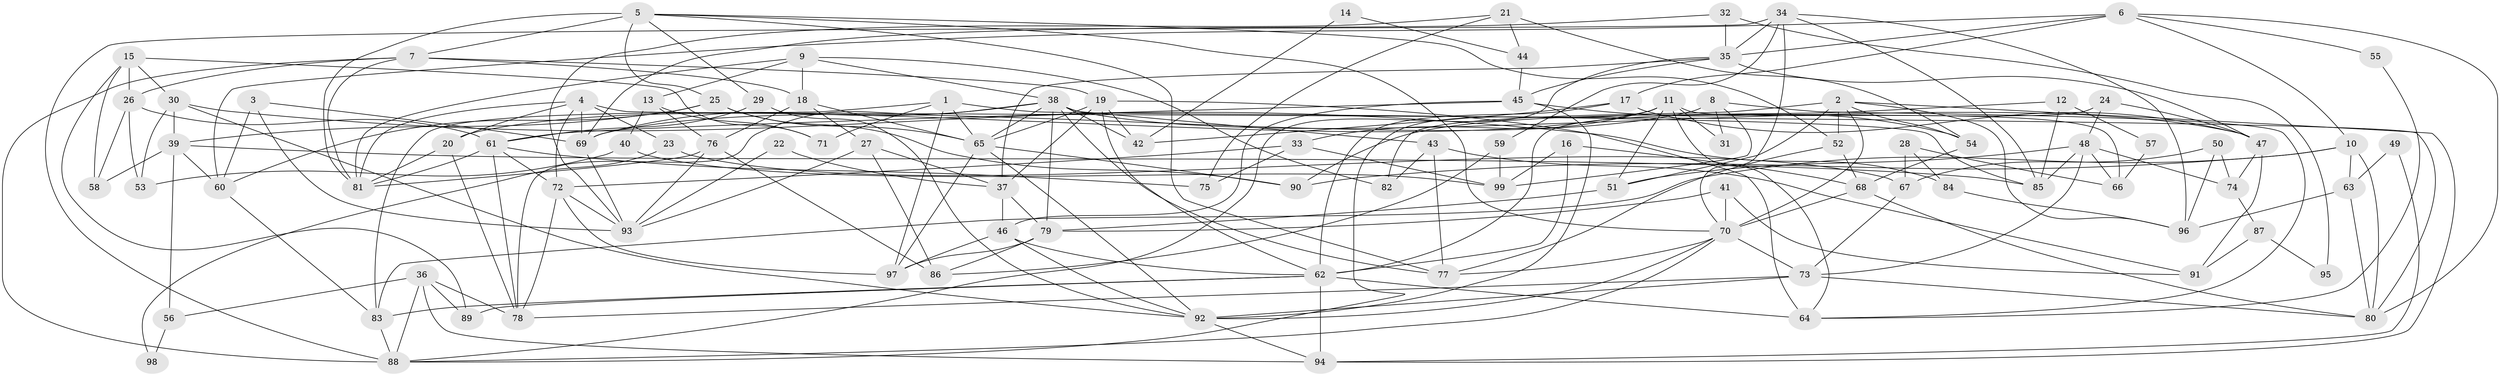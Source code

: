 // original degree distribution, {4: 0.2642857142857143, 6: 0.1, 5: 0.16428571428571428, 7: 0.02857142857142857, 3: 0.35, 8: 0.014285714285714285, 2: 0.07857142857142857}
// Generated by graph-tools (version 1.1) at 2025/37/03/04/25 23:37:10]
// undirected, 99 vertices, 229 edges
graph export_dot {
  node [color=gray90,style=filled];
  1;
  2;
  3;
  4;
  5;
  6;
  7;
  8;
  9;
  10;
  11;
  12;
  13;
  14;
  15;
  16;
  17;
  18;
  19;
  20;
  21;
  22;
  23;
  24;
  25;
  26;
  27;
  28;
  29;
  30;
  31;
  32;
  33;
  34;
  35;
  36;
  37;
  38;
  39;
  40;
  41;
  42;
  43;
  44;
  45;
  46;
  47;
  48;
  49;
  50;
  51;
  52;
  53;
  54;
  55;
  56;
  57;
  58;
  59;
  60;
  61;
  62;
  63;
  64;
  65;
  66;
  67;
  68;
  69;
  70;
  71;
  72;
  73;
  74;
  75;
  76;
  77;
  78;
  79;
  80;
  81;
  82;
  83;
  84;
  85;
  86;
  87;
  88;
  89;
  90;
  91;
  92;
  93;
  94;
  95;
  96;
  97;
  98;
  99;
  1 -- 65 [weight=1.0];
  1 -- 71 [weight=1.0];
  1 -- 83 [weight=1.0];
  1 -- 85 [weight=1.0];
  1 -- 97 [weight=1.0];
  2 -- 51 [weight=1.0];
  2 -- 52 [weight=1.0];
  2 -- 54 [weight=1.0];
  2 -- 70 [weight=1.0];
  2 -- 82 [weight=1.0];
  2 -- 94 [weight=1.0];
  2 -- 96 [weight=1.0];
  3 -- 60 [weight=1.0];
  3 -- 69 [weight=1.0];
  3 -- 93 [weight=1.0];
  4 -- 20 [weight=1.0];
  4 -- 23 [weight=1.0];
  4 -- 69 [weight=2.0];
  4 -- 72 [weight=1.0];
  4 -- 80 [weight=1.0];
  4 -- 81 [weight=1.0];
  5 -- 7 [weight=1.0];
  5 -- 25 [weight=1.0];
  5 -- 29 [weight=1.0];
  5 -- 52 [weight=1.0];
  5 -- 70 [weight=1.0];
  5 -- 77 [weight=1.0];
  5 -- 81 [weight=1.0];
  6 -- 10 [weight=1.0];
  6 -- 17 [weight=1.0];
  6 -- 35 [weight=1.0];
  6 -- 55 [weight=1.0];
  6 -- 60 [weight=1.0];
  6 -- 80 [weight=1.0];
  7 -- 18 [weight=1.0];
  7 -- 19 [weight=1.0];
  7 -- 26 [weight=1.0];
  7 -- 81 [weight=1.0];
  7 -- 88 [weight=1.0];
  8 -- 31 [weight=1.0];
  8 -- 64 [weight=1.0];
  8 -- 69 [weight=1.0];
  8 -- 99 [weight=1.0];
  9 -- 13 [weight=1.0];
  9 -- 18 [weight=1.0];
  9 -- 38 [weight=1.0];
  9 -- 81 [weight=1.0];
  9 -- 82 [weight=1.0];
  10 -- 63 [weight=1.0];
  10 -- 80 [weight=1.0];
  10 -- 83 [weight=1.0];
  10 -- 90 [weight=1.0];
  11 -- 20 [weight=1.0];
  11 -- 31 [weight=1.0];
  11 -- 33 [weight=1.0];
  11 -- 51 [weight=1.0];
  11 -- 64 [weight=1.0];
  11 -- 66 [weight=1.0];
  11 -- 88 [weight=1.0];
  12 -- 57 [weight=1.0];
  12 -- 85 [weight=1.0];
  12 -- 90 [weight=1.0];
  13 -- 40 [weight=1.0];
  13 -- 71 [weight=1.0];
  13 -- 76 [weight=1.0];
  14 -- 42 [weight=1.0];
  14 -- 44 [weight=1.0];
  15 -- 26 [weight=1.0];
  15 -- 30 [weight=1.0];
  15 -- 58 [weight=1.0];
  15 -- 71 [weight=1.0];
  15 -- 89 [weight=1.0];
  16 -- 62 [weight=1.0];
  16 -- 68 [weight=1.0];
  16 -- 99 [weight=1.0];
  17 -- 42 [weight=1.0];
  17 -- 47 [weight=1.0];
  17 -- 62 [weight=1.0];
  18 -- 27 [weight=1.0];
  18 -- 65 [weight=1.0];
  18 -- 76 [weight=2.0];
  19 -- 37 [weight=1.0];
  19 -- 42 [weight=1.0];
  19 -- 62 [weight=1.0];
  19 -- 64 [weight=1.0];
  19 -- 65 [weight=1.0];
  20 -- 78 [weight=1.0];
  20 -- 81 [weight=1.0];
  21 -- 44 [weight=1.0];
  21 -- 54 [weight=1.0];
  21 -- 75 [weight=1.0];
  21 -- 93 [weight=1.0];
  22 -- 37 [weight=1.0];
  22 -- 93 [weight=1.0];
  23 -- 67 [weight=1.0];
  23 -- 98 [weight=1.0];
  24 -- 47 [weight=1.0];
  24 -- 48 [weight=1.0];
  24 -- 62 [weight=1.0];
  25 -- 39 [weight=1.0];
  25 -- 60 [weight=1.0];
  25 -- 65 [weight=1.0];
  25 -- 90 [weight=1.0];
  26 -- 53 [weight=1.0];
  26 -- 58 [weight=1.0];
  26 -- 61 [weight=1.0];
  27 -- 37 [weight=1.0];
  27 -- 86 [weight=1.0];
  27 -- 93 [weight=1.0];
  28 -- 66 [weight=1.0];
  28 -- 67 [weight=1.0];
  28 -- 84 [weight=1.0];
  29 -- 61 [weight=1.0];
  29 -- 92 [weight=1.0];
  30 -- 39 [weight=1.0];
  30 -- 53 [weight=1.0];
  30 -- 84 [weight=1.0];
  30 -- 92 [weight=1.0];
  32 -- 35 [weight=1.0];
  32 -- 69 [weight=1.0];
  32 -- 95 [weight=1.0];
  33 -- 72 [weight=1.0];
  33 -- 75 [weight=1.0];
  33 -- 99 [weight=1.0];
  34 -- 35 [weight=1.0];
  34 -- 59 [weight=1.0];
  34 -- 70 [weight=1.0];
  34 -- 85 [weight=1.0];
  34 -- 88 [weight=2.0];
  34 -- 96 [weight=1.0];
  35 -- 37 [weight=1.0];
  35 -- 45 [weight=2.0];
  35 -- 47 [weight=1.0];
  35 -- 88 [weight=1.0];
  36 -- 56 [weight=1.0];
  36 -- 78 [weight=1.0];
  36 -- 88 [weight=1.0];
  36 -- 89 [weight=1.0];
  36 -- 94 [weight=1.0];
  37 -- 46 [weight=1.0];
  37 -- 79 [weight=1.0];
  38 -- 42 [weight=2.0];
  38 -- 43 [weight=1.0];
  38 -- 47 [weight=1.0];
  38 -- 65 [weight=1.0];
  38 -- 69 [weight=1.0];
  38 -- 77 [weight=1.0];
  38 -- 78 [weight=1.0];
  38 -- 79 [weight=1.0];
  39 -- 56 [weight=1.0];
  39 -- 58 [weight=1.0];
  39 -- 60 [weight=1.0];
  39 -- 85 [weight=1.0];
  40 -- 53 [weight=1.0];
  40 -- 99 [weight=1.0];
  41 -- 70 [weight=1.0];
  41 -- 79 [weight=1.0];
  41 -- 91 [weight=1.0];
  43 -- 77 [weight=1.0];
  43 -- 82 [weight=1.0];
  43 -- 91 [weight=1.0];
  44 -- 45 [weight=1.0];
  45 -- 46 [weight=1.0];
  45 -- 54 [weight=1.0];
  45 -- 61 [weight=1.0];
  45 -- 92 [weight=1.0];
  46 -- 62 [weight=1.0];
  46 -- 92 [weight=1.0];
  46 -- 97 [weight=1.0];
  47 -- 74 [weight=1.0];
  47 -- 91 [weight=1.0];
  48 -- 51 [weight=1.0];
  48 -- 66 [weight=1.0];
  48 -- 73 [weight=1.0];
  48 -- 74 [weight=1.0];
  48 -- 85 [weight=1.0];
  49 -- 63 [weight=1.0];
  49 -- 94 [weight=1.0];
  50 -- 67 [weight=1.0];
  50 -- 74 [weight=1.0];
  50 -- 96 [weight=1.0];
  51 -- 79 [weight=1.0];
  52 -- 68 [weight=1.0];
  52 -- 77 [weight=1.0];
  54 -- 68 [weight=1.0];
  55 -- 64 [weight=1.0];
  56 -- 98 [weight=1.0];
  57 -- 66 [weight=1.0];
  59 -- 86 [weight=1.0];
  59 -- 99 [weight=1.0];
  60 -- 83 [weight=1.0];
  61 -- 72 [weight=2.0];
  61 -- 75 [weight=1.0];
  61 -- 78 [weight=1.0];
  61 -- 81 [weight=1.0];
  62 -- 64 [weight=2.0];
  62 -- 83 [weight=1.0];
  62 -- 89 [weight=1.0];
  62 -- 94 [weight=1.0];
  63 -- 80 [weight=1.0];
  63 -- 96 [weight=2.0];
  65 -- 90 [weight=1.0];
  65 -- 92 [weight=1.0];
  65 -- 97 [weight=1.0];
  67 -- 73 [weight=1.0];
  68 -- 70 [weight=1.0];
  68 -- 80 [weight=1.0];
  69 -- 93 [weight=1.0];
  70 -- 73 [weight=1.0];
  70 -- 77 [weight=1.0];
  70 -- 88 [weight=1.0];
  70 -- 92 [weight=1.0];
  72 -- 78 [weight=1.0];
  72 -- 93 [weight=1.0];
  72 -- 97 [weight=1.0];
  73 -- 78 [weight=1.0];
  73 -- 80 [weight=1.0];
  73 -- 92 [weight=1.0];
  74 -- 87 [weight=1.0];
  76 -- 81 [weight=1.0];
  76 -- 86 [weight=1.0];
  76 -- 93 [weight=1.0];
  79 -- 86 [weight=1.0];
  79 -- 97 [weight=1.0];
  83 -- 88 [weight=1.0];
  84 -- 96 [weight=1.0];
  87 -- 91 [weight=1.0];
  87 -- 95 [weight=1.0];
  92 -- 94 [weight=1.0];
}
